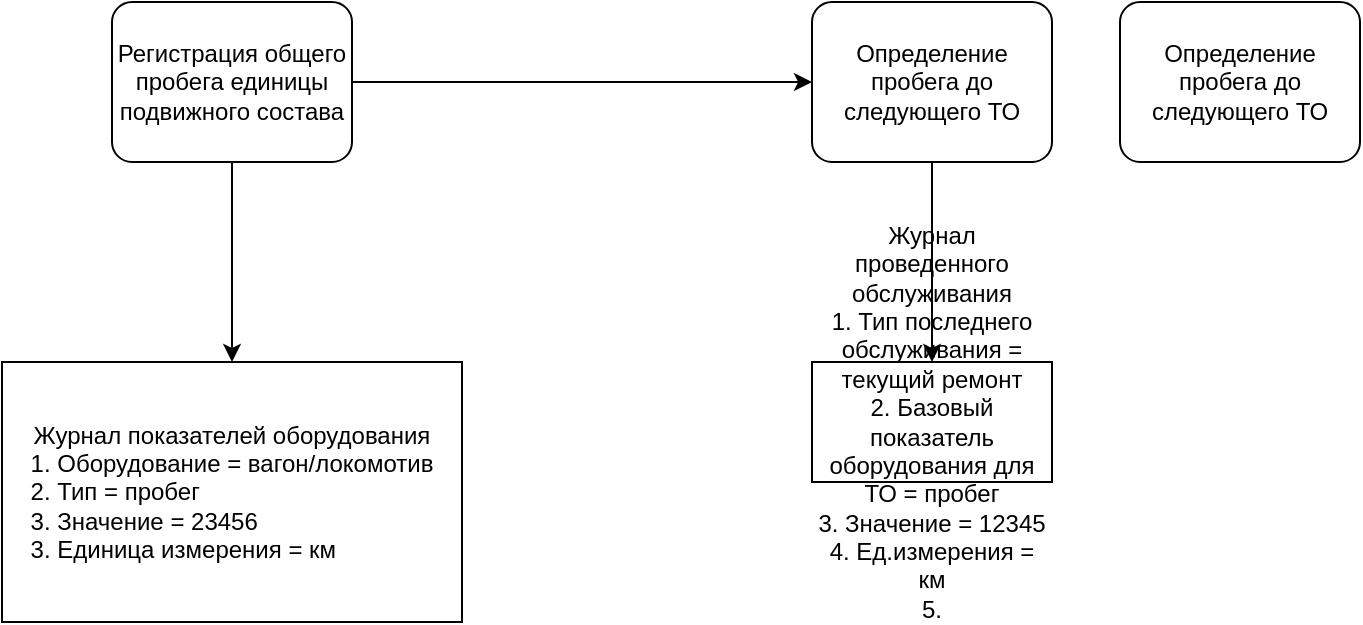 <mxfile version="20.2.3" type="github">
  <diagram id="MozLTzWwf4WCIvoaZO9Q" name="Страница 1">
    <mxGraphModel dx="2249" dy="737" grid="1" gridSize="10" guides="1" tooltips="1" connect="1" arrows="1" fold="1" page="1" pageScale="1" pageWidth="827" pageHeight="1169" math="0" shadow="0">
      <root>
        <mxCell id="0" />
        <mxCell id="1" parent="0" />
        <mxCell id="OcK85IoI_01NV7dn-C-q-5" value="" style="edgeStyle=orthogonalEdgeStyle;rounded=0;orthogonalLoop=1;jettySize=auto;html=1;" edge="1" parent="1" source="OcK85IoI_01NV7dn-C-q-1" target="OcK85IoI_01NV7dn-C-q-4">
          <mxGeometry relative="1" as="geometry" />
        </mxCell>
        <mxCell id="OcK85IoI_01NV7dn-C-q-6" style="edgeStyle=orthogonalEdgeStyle;rounded=0;orthogonalLoop=1;jettySize=auto;html=1;exitX=1;exitY=0.5;exitDx=0;exitDy=0;exitPerimeter=0;entryX=0;entryY=0.5;entryDx=0;entryDy=0;entryPerimeter=0;" edge="1" parent="1" source="OcK85IoI_01NV7dn-C-q-1" target="OcK85IoI_01NV7dn-C-q-2">
          <mxGeometry relative="1" as="geometry" />
        </mxCell>
        <mxCell id="OcK85IoI_01NV7dn-C-q-1" value="Регистрация общего пробега единицы подвижного состава" style="points=[[0.25,0,0],[0.5,0,0],[0.75,0,0],[1,0.25,0],[1,0.5,0],[1,0.75,0],[0.75,1,0],[0.5,1,0],[0.25,1,0],[0,0.75,0],[0,0.5,0],[0,0.25,0]];shape=mxgraph.bpmn.task;whiteSpace=wrap;rectStyle=rounded;size=10;taskMarker=abstract;" vertex="1" parent="1">
          <mxGeometry x="-150" y="40" width="120" height="80" as="geometry" />
        </mxCell>
        <mxCell id="OcK85IoI_01NV7dn-C-q-8" value="" style="edgeStyle=orthogonalEdgeStyle;rounded=0;orthogonalLoop=1;jettySize=auto;html=1;" edge="1" parent="1" source="OcK85IoI_01NV7dn-C-q-2" target="OcK85IoI_01NV7dn-C-q-7">
          <mxGeometry relative="1" as="geometry" />
        </mxCell>
        <mxCell id="OcK85IoI_01NV7dn-C-q-2" value="Определение пробега до следующего ТО" style="points=[[0.25,0,0],[0.5,0,0],[0.75,0,0],[1,0.25,0],[1,0.5,0],[1,0.75,0],[0.75,1,0],[0.5,1,0],[0.25,1,0],[0,0.75,0],[0,0.5,0],[0,0.25,0]];shape=mxgraph.bpmn.task;whiteSpace=wrap;rectStyle=rounded;size=10;taskMarker=abstract;" vertex="1" parent="1">
          <mxGeometry x="200" y="40" width="120" height="80" as="geometry" />
        </mxCell>
        <mxCell id="OcK85IoI_01NV7dn-C-q-3" value="Определение пробега до следующего ТО" style="points=[[0.25,0,0],[0.5,0,0],[0.75,0,0],[1,0.25,0],[1,0.5,0],[1,0.75,0],[0.75,1,0],[0.5,1,0],[0.25,1,0],[0,0.75,0],[0,0.5,0],[0,0.25,0]];shape=mxgraph.bpmn.task;whiteSpace=wrap;rectStyle=rounded;size=10;taskMarker=abstract;" vertex="1" parent="1">
          <mxGeometry x="354" y="40" width="120" height="80" as="geometry" />
        </mxCell>
        <mxCell id="OcK85IoI_01NV7dn-C-q-4" value="&lt;div&gt;Журнал показателей оборудования&lt;/div&gt;&lt;div align=&quot;left&quot;&gt;1. Оборудование = вагон/локомотив&lt;br&gt;&lt;/div&gt;&lt;div align=&quot;left&quot;&gt;2. Тип = пробег &lt;br&gt;&lt;/div&gt;&lt;div align=&quot;left&quot;&gt;3. Значение = 23456&lt;br&gt;&lt;/div&gt;&lt;div align=&quot;left&quot;&gt;3. Единица измерения = км&lt;br&gt;&lt;/div&gt;" style="whiteSpace=wrap;html=1;" vertex="1" parent="1">
          <mxGeometry x="-205" y="220" width="230" height="130" as="geometry" />
        </mxCell>
        <mxCell id="OcK85IoI_01NV7dn-C-q-7" value="&lt;div&gt;Журнал проведенного обслуживания&lt;/div&gt;&lt;div&gt;1. Тип последнего обслуживания = текущий ремонт&lt;/div&gt;&lt;div&gt;2. Базовый показатель оборудования для ТО = пробег&lt;/div&gt;&lt;div&gt;3. Значение = 12345&lt;/div&gt;&lt;div&gt;4. Ед.измерения = км&lt;/div&gt;&lt;div&gt;5. &lt;br&gt;&lt;/div&gt;" style="whiteSpace=wrap;html=1;" vertex="1" parent="1">
          <mxGeometry x="200" y="220" width="120" height="60" as="geometry" />
        </mxCell>
      </root>
    </mxGraphModel>
  </diagram>
</mxfile>
